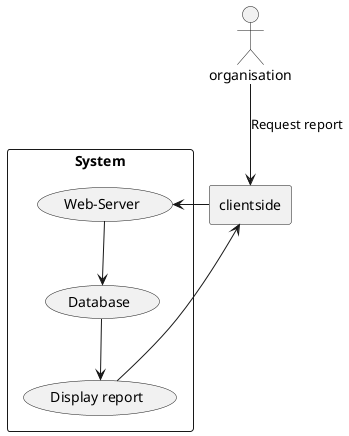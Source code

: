 @startuml
'https://plantuml.com/use-case-diagram

:organisation: as User

rectangle clientside

rectangle System{

   usecase UC1 as "Web-Server"

   usecase Use as "Database"

   usecase Display as "Display report"
}

clientside -right-> UC1
User -down-> clientside : Request report
UC1 --> Use
Display -left-> clientside
Use --> Display

@enduml